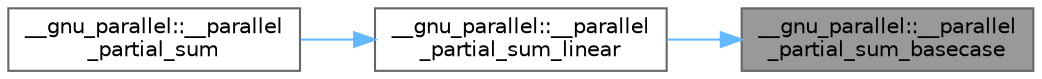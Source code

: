 digraph "__gnu_parallel::__parallel_partial_sum_basecase"
{
 // LATEX_PDF_SIZE
  bgcolor="transparent";
  edge [fontname=Helvetica,fontsize=10,labelfontname=Helvetica,labelfontsize=10];
  node [fontname=Helvetica,fontsize=10,shape=box,height=0.2,width=0.4];
  rankdir="RL";
  Node1 [id="Node000001",label="__gnu_parallel::__parallel\l_partial_sum_basecase",height=0.2,width=0.4,color="gray40", fillcolor="grey60", style="filled", fontcolor="black",tooltip="Base case prefix sum routine."];
  Node1 -> Node2 [id="edge5_Node000001_Node000002",dir="back",color="steelblue1",style="solid",tooltip=" "];
  Node2 [id="Node000002",label="__gnu_parallel::__parallel\l_partial_sum_linear",height=0.2,width=0.4,color="grey40", fillcolor="white", style="filled",URL="$namespace____gnu__parallel.html#a63017e821c2b4ff9f90c3641bc45f001",tooltip="Parallel partial sum implementation, two-phase approach, no recursion."];
  Node2 -> Node3 [id="edge6_Node000002_Node000003",dir="back",color="steelblue1",style="solid",tooltip=" "];
  Node3 [id="Node000003",label="__gnu_parallel::__parallel\l_partial_sum",height=0.2,width=0.4,color="grey40", fillcolor="white", style="filled",URL="$namespace____gnu__parallel.html#a0cf4a05b6f849cae06f9fb6098eb0628",tooltip="Parallel partial sum front-__end."];
}
